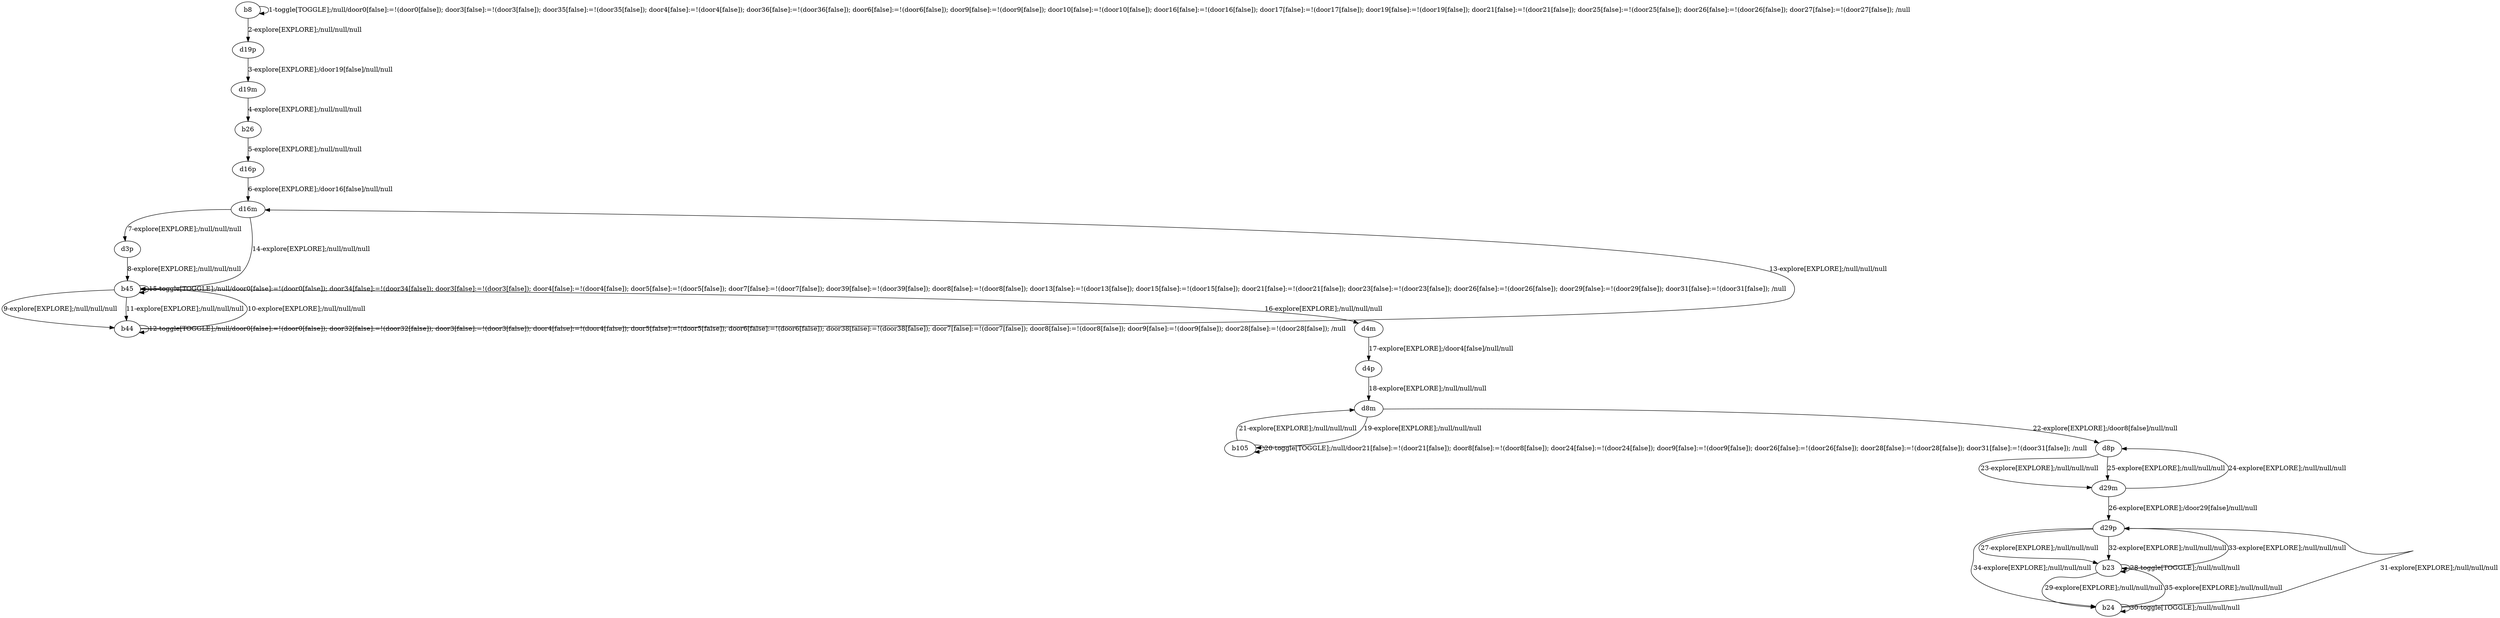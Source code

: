 # Total number of goals covered by this test: 1
# b24 --> b23

digraph g {
"b8" -> "b8" [label = "1-toggle[TOGGLE];/null/door0[false]:=!(door0[false]); door3[false]:=!(door3[false]); door35[false]:=!(door35[false]); door4[false]:=!(door4[false]); door36[false]:=!(door36[false]); door6[false]:=!(door6[false]); door9[false]:=!(door9[false]); door10[false]:=!(door10[false]); door16[false]:=!(door16[false]); door17[false]:=!(door17[false]); door19[false]:=!(door19[false]); door21[false]:=!(door21[false]); door25[false]:=!(door25[false]); door26[false]:=!(door26[false]); door27[false]:=!(door27[false]); /null"];
"b8" -> "d19p" [label = "2-explore[EXPLORE];/null/null/null"];
"d19p" -> "d19m" [label = "3-explore[EXPLORE];/door19[false]/null/null"];
"d19m" -> "b26" [label = "4-explore[EXPLORE];/null/null/null"];
"b26" -> "d16p" [label = "5-explore[EXPLORE];/null/null/null"];
"d16p" -> "d16m" [label = "6-explore[EXPLORE];/door16[false]/null/null"];
"d16m" -> "d3p" [label = "7-explore[EXPLORE];/null/null/null"];
"d3p" -> "b45" [label = "8-explore[EXPLORE];/null/null/null"];
"b45" -> "b44" [label = "9-explore[EXPLORE];/null/null/null"];
"b44" -> "b45" [label = "10-explore[EXPLORE];/null/null/null"];
"b45" -> "b44" [label = "11-explore[EXPLORE];/null/null/null"];
"b44" -> "b44" [label = "12-toggle[TOGGLE];/null/door0[false]:=!(door0[false]); door32[false]:=!(door32[false]); door3[false]:=!(door3[false]); door4[false]:=!(door4[false]); door5[false]:=!(door5[false]); door6[false]:=!(door6[false]); door38[false]:=!(door38[false]); door7[false]:=!(door7[false]); door8[false]:=!(door8[false]); door9[false]:=!(door9[false]); door28[false]:=!(door28[false]); /null"];
"b44" -> "d16m" [label = "13-explore[EXPLORE];/null/null/null"];
"d16m" -> "b45" [label = "14-explore[EXPLORE];/null/null/null"];
"b45" -> "b45" [label = "15-toggle[TOGGLE];/null/door0[false]:=!(door0[false]); door34[false]:=!(door34[false]); door3[false]:=!(door3[false]); door4[false]:=!(door4[false]); door5[false]:=!(door5[false]); door7[false]:=!(door7[false]); door39[false]:=!(door39[false]); door8[false]:=!(door8[false]); door13[false]:=!(door13[false]); door15[false]:=!(door15[false]); door21[false]:=!(door21[false]); door23[false]:=!(door23[false]); door26[false]:=!(door26[false]); door29[false]:=!(door29[false]); door31[false]:=!(door31[false]); /null"];
"b45" -> "d4m" [label = "16-explore[EXPLORE];/null/null/null"];
"d4m" -> "d4p" [label = "17-explore[EXPLORE];/door4[false]/null/null"];
"d4p" -> "d8m" [label = "18-explore[EXPLORE];/null/null/null"];
"d8m" -> "b105" [label = "19-explore[EXPLORE];/null/null/null"];
"b105" -> "b105" [label = "20-toggle[TOGGLE];/null/door21[false]:=!(door21[false]); door8[false]:=!(door8[false]); door24[false]:=!(door24[false]); door9[false]:=!(door9[false]); door26[false]:=!(door26[false]); door28[false]:=!(door28[false]); door31[false]:=!(door31[false]); /null"];
"b105" -> "d8m" [label = "21-explore[EXPLORE];/null/null/null"];
"d8m" -> "d8p" [label = "22-explore[EXPLORE];/door8[false]/null/null"];
"d8p" -> "d29m" [label = "23-explore[EXPLORE];/null/null/null"];
"d29m" -> "d8p" [label = "24-explore[EXPLORE];/null/null/null"];
"d8p" -> "d29m" [label = "25-explore[EXPLORE];/null/null/null"];
"d29m" -> "d29p" [label = "26-explore[EXPLORE];/door29[false]/null/null"];
"d29p" -> "b23" [label = "27-explore[EXPLORE];/null/null/null"];
"b23" -> "b23" [label = "28-toggle[TOGGLE];/null/null/null"];
"b23" -> "b24" [label = "29-explore[EXPLORE];/null/null/null"];
"b24" -> "b24" [label = "30-toggle[TOGGLE];/null/null/null"];
"b24" -> "d29p" [label = "31-explore[EXPLORE];/null/null/null"];
"d29p" -> "b23" [label = "32-explore[EXPLORE];/null/null/null"];
"b23" -> "d29p" [label = "33-explore[EXPLORE];/null/null/null"];
"d29p" -> "b24" [label = "34-explore[EXPLORE];/null/null/null"];
"b24" -> "b23" [label = "35-explore[EXPLORE];/null/null/null"];
}